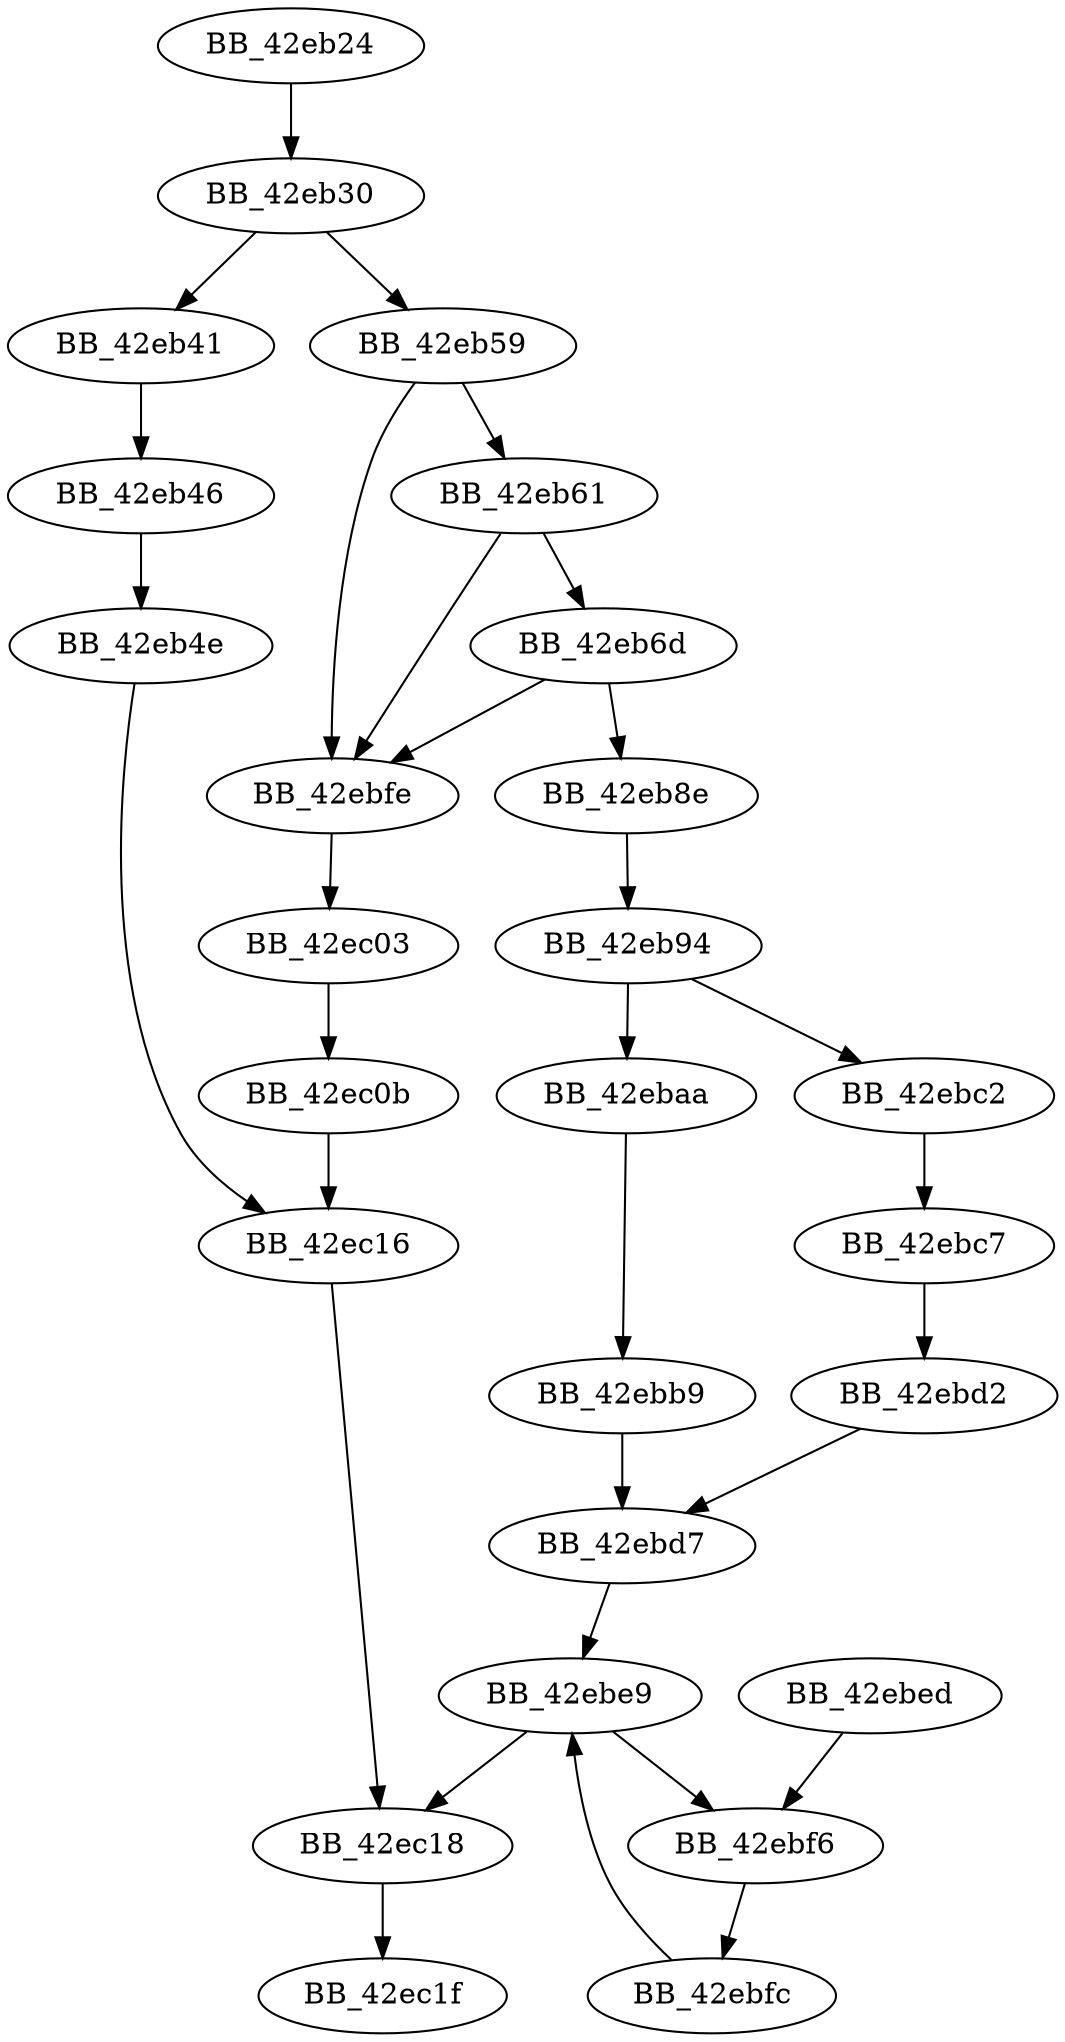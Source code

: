 DiGraph __lseeki64{
BB_42eb24->BB_42eb30
BB_42eb30->BB_42eb41
BB_42eb30->BB_42eb59
BB_42eb41->BB_42eb46
BB_42eb46->BB_42eb4e
BB_42eb4e->BB_42ec16
BB_42eb59->BB_42eb61
BB_42eb59->BB_42ebfe
BB_42eb61->BB_42eb6d
BB_42eb61->BB_42ebfe
BB_42eb6d->BB_42eb8e
BB_42eb6d->BB_42ebfe
BB_42eb8e->BB_42eb94
BB_42eb94->BB_42ebaa
BB_42eb94->BB_42ebc2
BB_42ebaa->BB_42ebb9
BB_42ebb9->BB_42ebd7
BB_42ebc2->BB_42ebc7
BB_42ebc7->BB_42ebd2
BB_42ebd2->BB_42ebd7
BB_42ebd7->BB_42ebe9
BB_42ebe9->BB_42ebf6
BB_42ebe9->BB_42ec18
BB_42ebed->BB_42ebf6
BB_42ebf6->BB_42ebfc
BB_42ebfc->BB_42ebe9
BB_42ebfe->BB_42ec03
BB_42ec03->BB_42ec0b
BB_42ec0b->BB_42ec16
BB_42ec16->BB_42ec18
BB_42ec18->BB_42ec1f
}
